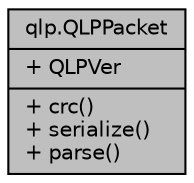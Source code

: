 digraph "qlp.QLPPacket"
{
 // LATEX_PDF_SIZE
  edge [fontname="Helvetica",fontsize="10",labelfontname="Helvetica",labelfontsize="10"];
  node [fontname="Helvetica",fontsize="10",shape=record];
  Node1 [label="{qlp.QLPPacket\n|+ QLPVer\l|+ crc()\l+ serialize()\l+ parse()\l}",height=0.2,width=0.4,color="black", fillcolor="grey75", style="filled", fontcolor="black",tooltip=" "];
}
